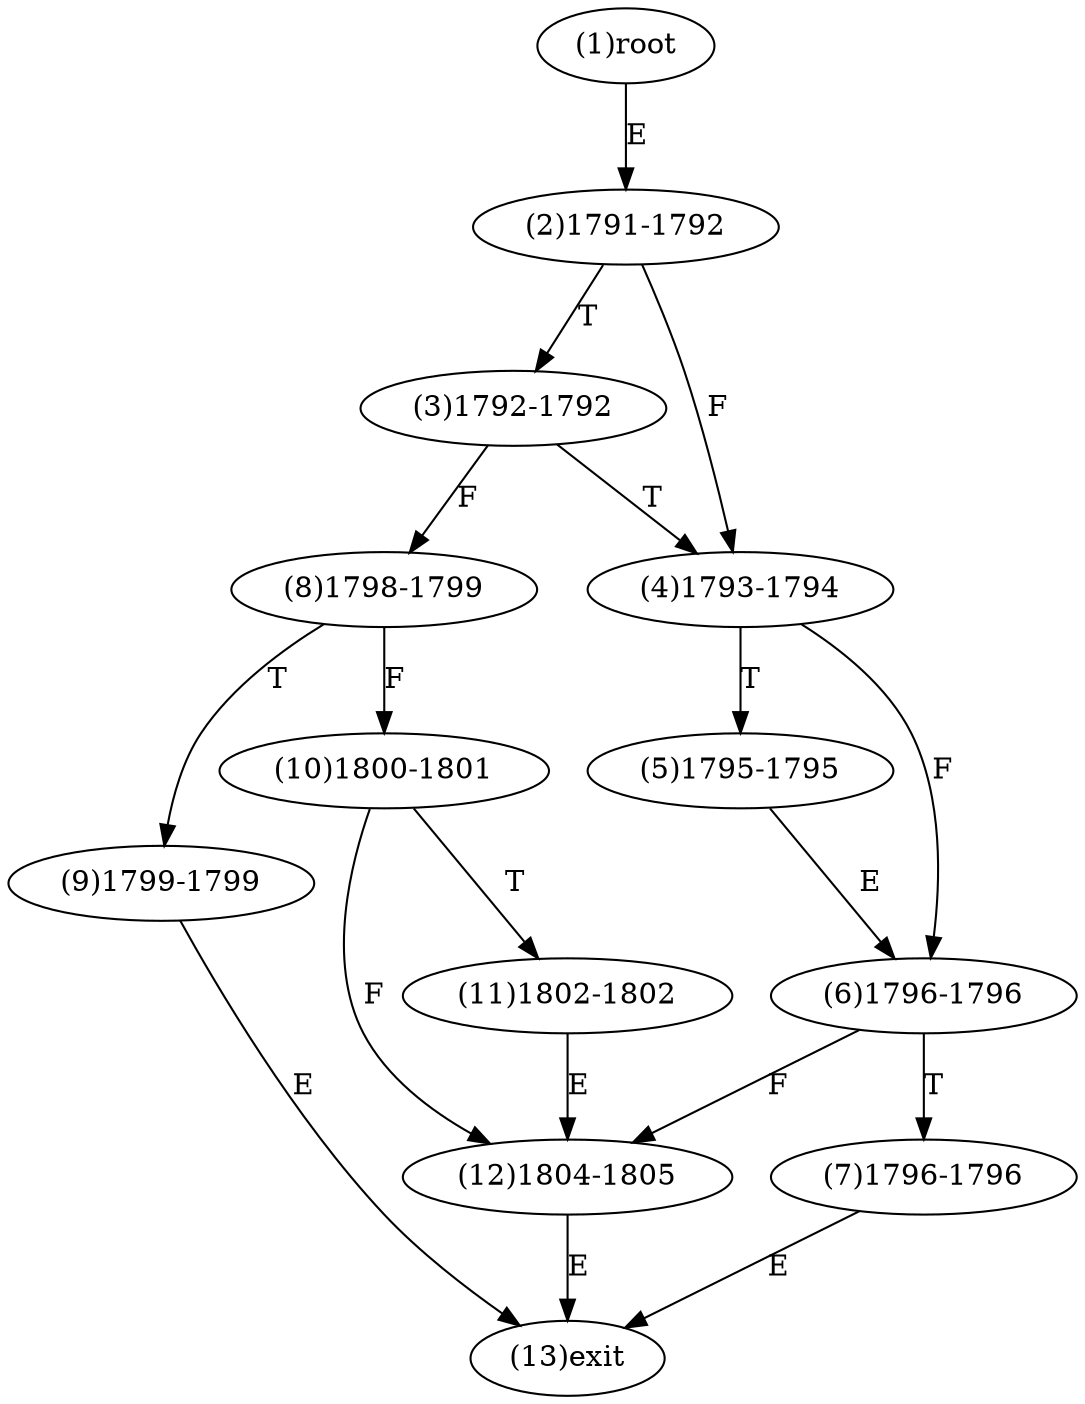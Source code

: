 digraph "" { 
1[ label="(1)root"];
2[ label="(2)1791-1792"];
3[ label="(3)1792-1792"];
4[ label="(4)1793-1794"];
5[ label="(5)1795-1795"];
6[ label="(6)1796-1796"];
7[ label="(7)1796-1796"];
8[ label="(8)1798-1799"];
9[ label="(9)1799-1799"];
10[ label="(10)1800-1801"];
11[ label="(11)1802-1802"];
12[ label="(12)1804-1805"];
13[ label="(13)exit"];
1->2[ label="E"];
2->4[ label="F"];
2->3[ label="T"];
3->8[ label="F"];
3->4[ label="T"];
4->6[ label="F"];
4->5[ label="T"];
5->6[ label="E"];
6->12[ label="F"];
6->7[ label="T"];
7->13[ label="E"];
8->10[ label="F"];
8->9[ label="T"];
9->13[ label="E"];
10->12[ label="F"];
10->11[ label="T"];
11->12[ label="E"];
12->13[ label="E"];
}